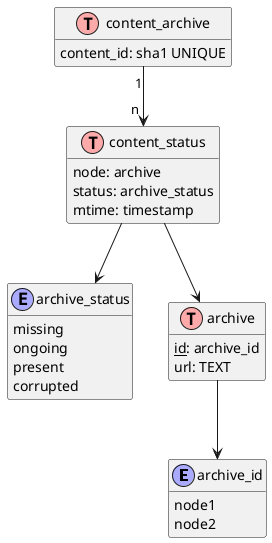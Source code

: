 @startuml
skinparam shadowing false
!define table(x) class x << (T,  #FFAAAA) >>
!define enum(x) class x << (E,  #AAAAFF) >>
!define primary_key(x) <u>x</u>
hide methods
hide stereotypes

enum(archive_id) {
    node1
    node2
}

enum(archive_status) {
    missing
    ongoing
    present
    corrupted
}

table(archive) {
    primary_key(id): archive_id
    url: TEXT
}

table(content_archive) {
    content_id: sha1 UNIQUE
}

table(content_status) {
    node: archive
    status: archive_status
    mtime: timestamp
}

content_archive "1" --> "n " content_status
content_status --> archive
content_status --> archive_status

archive --> archive_id

@enduml
